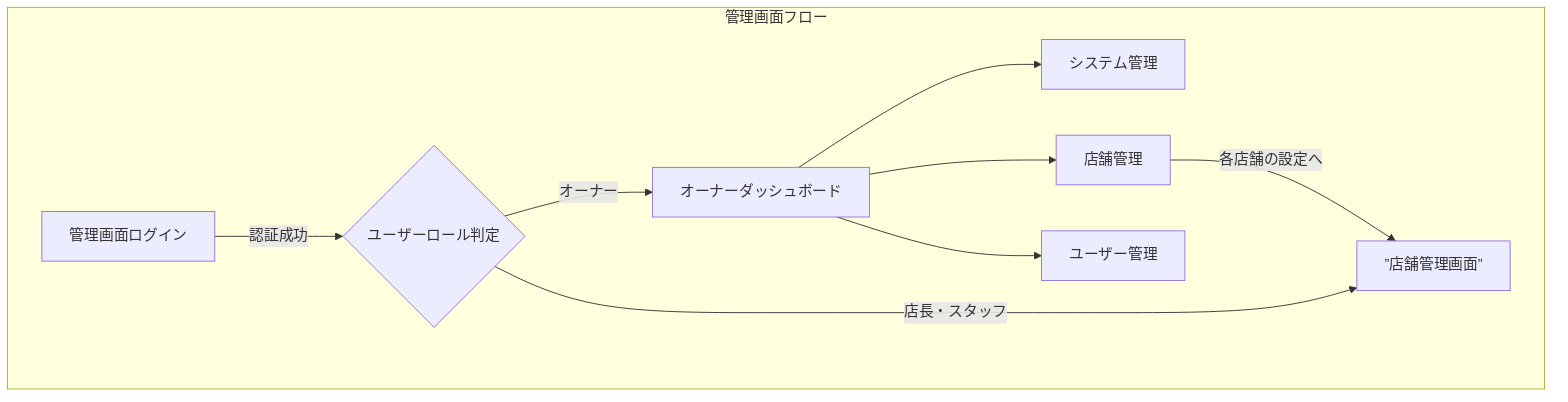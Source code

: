 flowchart TD
  subgraph AdminFlow["管理画面フロー"]
    A1["管理画面ログイン"]
    A1 -- 認証成功 --> D1{ユーザーロール判定}
    D1 -- オーナー --> A2["オーナーダッシュボード"]
    D1 -- 店長・スタッフ --> C2["店舗管理画面"]

    A2 --> B1["システム管理"]
    A2 --> B2["店舗管理"] -- 各店舗の設定へ --> C2[”店舗管理画面”]
    A2 --> B3["ユーザー管理"]
  end